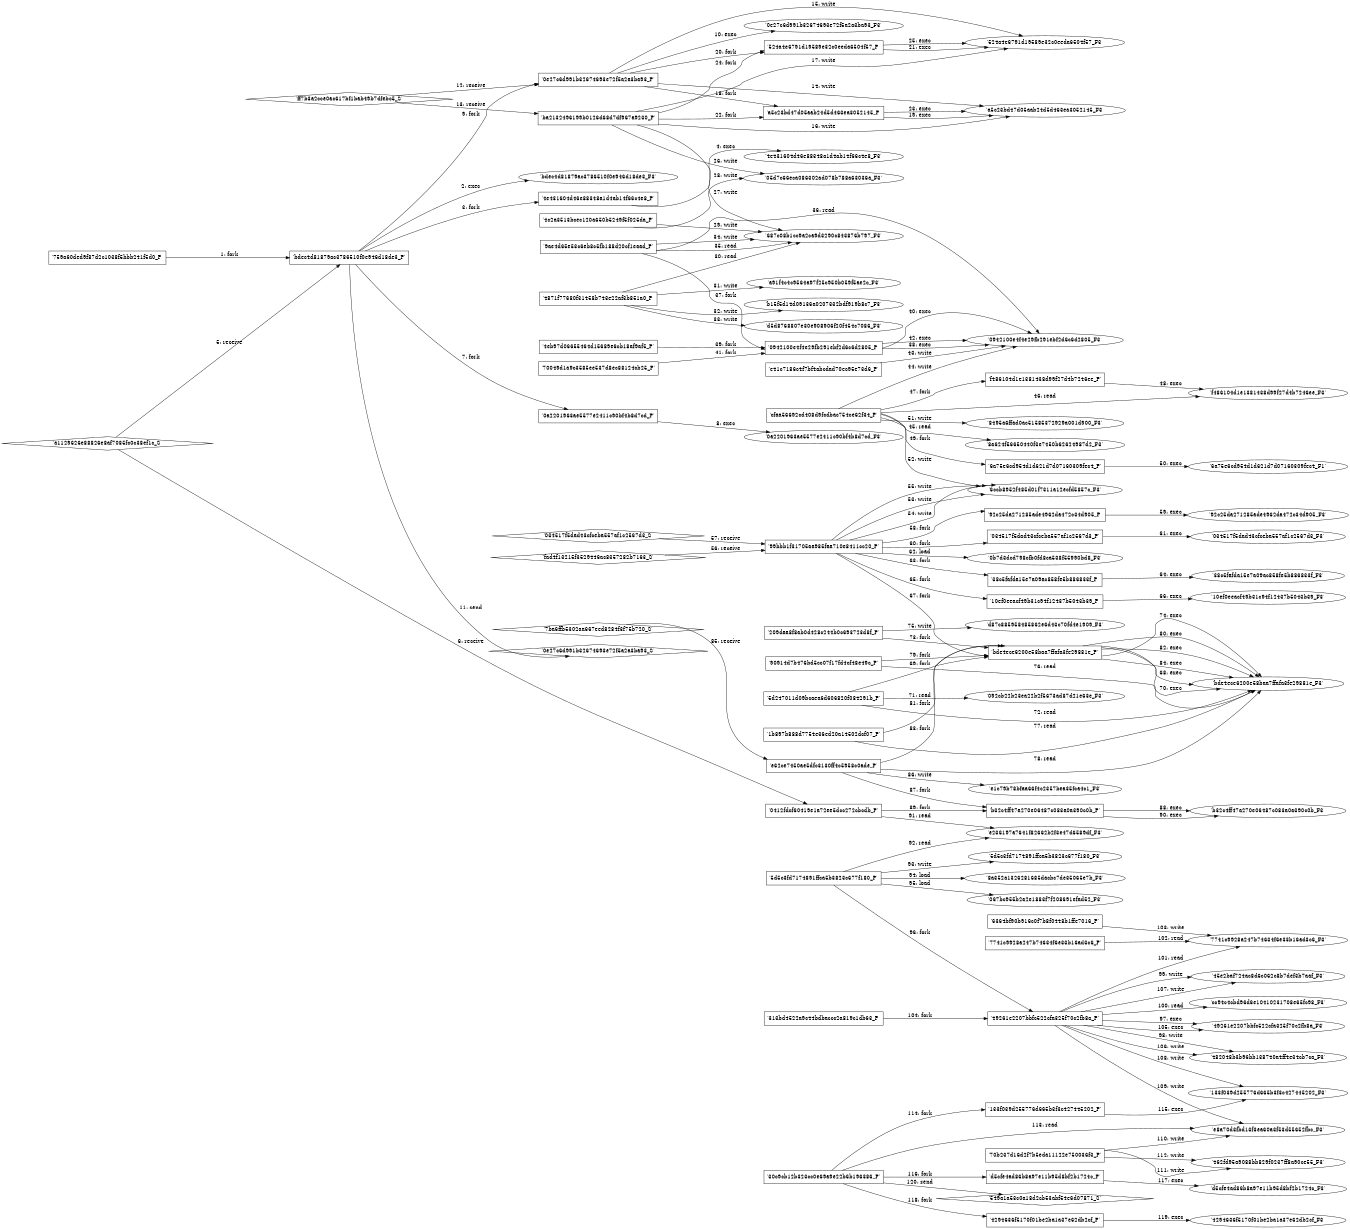digraph "D:\Learning\Paper\apt\基于CTI的攻击预警\Dataset\攻击图\ASGfromALLCTI\Take the RIG Pill Down the Rabbit Hole.dot" {
rankdir="LR"
size="9"
fixedsize="false"
splines="true"
nodesep=0.3
ranksep=0
fontsize=10
overlap="scalexy"
engine= "neato"
	"'759a60ded9f87d2c1038f5bbb241f5d0_P'" [node_type=Process shape=box]
	"'bdec4d81879ac3786510f0e946d18de3_P'" [node_type=Process shape=box]
	"'759a60ded9f87d2c1038f5bbb241f5d0_P'" -> "'bdec4d81879ac3786510f0e946d18de3_P'" [label="1: fork"]
	"'bdec4d81879ac3786510f0e946d18de3_P'" [node_type=Process shape=box]
	"'bdec4d81879ac3786510f0e946d18de3_F3'" [node_type=File shape=ellipse]
	"'bdec4d81879ac3786510f0e946d18de3_P'" -> "'bdec4d81879ac3786510f0e946d18de3_F3'" [label="2: exec"]
	"'bdec4d81879ac3786510f0e946d18de3_P'" [node_type=Process shape=box]
	"'4e431604d46e88348a1d4ab14f66c4e8_P'" [node_type=Process shape=box]
	"'bdec4d81879ac3786510f0e946d18de3_P'" -> "'4e431604d46e88348a1d4ab14f66c4e8_P'" [label="3: fork"]
	"'4e431604d46e88348a1d4ab14f66c4e8_P'" [node_type=Process shape=box]
	"'4e431604d46e88348a1d4ab14f66c4e8_F3'" [node_type=File shape=ellipse]
	"'4e431604d46e88348a1d4ab14f66c4e8_P'" -> "'4e431604d46e88348a1d4ab14f66c4e8_F3'" [label="4: exec"]
	"'bdec4d81879ac3786510f0e946d18de3_P'" [node_type=Process shape=box]
	"'a1129626e88826e8af7085fc0c38ef1c_S'" [node_type=Socket shape=diamond]
	"'a1129626e88826e8af7085fc0c38ef1c_S'" -> "'bdec4d81879ac3786510f0e946d18de3_P'" [label="5: receive"]
	"'0412fdcf60419e1a72ee5dcc272cbcdb_P'" [node_type=Process shape=box]
	"'a1129626e88826e8af7085fc0c38ef1c_S'" [node_type=Socket shape=diamond]
	"'a1129626e88826e8af7085fc0c38ef1c_S'" -> "'0412fdcf60419e1a72ee5dcc272cbcdb_P'" [label="6: receive"]
	"'bdec4d81879ac3786510f0e946d18de3_P'" [node_type=Process shape=box]
	"'0a2201963ae5577e2411c90bf4b8d7cd_P'" [node_type=Process shape=box]
	"'bdec4d81879ac3786510f0e946d18de3_P'" -> "'0a2201963ae5577e2411c90bf4b8d7cd_P'" [label="7: fork"]
	"'0a2201963ae5577e2411c90bf4b8d7cd_P'" [node_type=Process shape=box]
	"'0a2201963ae5577e2411c90bf4b8d7cd_F3'" [node_type=File shape=ellipse]
	"'0a2201963ae5577e2411c90bf4b8d7cd_P'" -> "'0a2201963ae5577e2411c90bf4b8d7cd_F3'" [label="8: exec"]
	"'bdec4d81879ac3786510f0e946d18de3_P'" [node_type=Process shape=box]
	"'0e27c6d991b32674693e72f5a2a3ba93_P'" [node_type=Process shape=box]
	"'bdec4d81879ac3786510f0e946d18de3_P'" -> "'0e27c6d991b32674693e72f5a2a3ba93_P'" [label="9: fork"]
	"'0e27c6d991b32674693e72f5a2a3ba93_P'" [node_type=Process shape=box]
	"'0e27c6d991b32674693e72f5a2a3ba93_F3'" [node_type=File shape=ellipse]
	"'0e27c6d991b32674693e72f5a2a3ba93_P'" -> "'0e27c6d991b32674693e72f5a2a3ba93_F3'" [label="10: exec"]
	"'0e27c6d991b32674693e72f5a2a3ba93_S'" [node_type=Socket shape=diamond]
	"'bdec4d81879ac3786510f0e946d18de3_P'" [node_type=Process shape=box]
	"'bdec4d81879ac3786510f0e946d18de3_P'" -> "'0e27c6d991b32674693e72f5a2a3ba93_S'" [label="11: send"]
	"'0e27c6d991b32674693e72f5a2a3ba93_P'" [node_type=Process shape=box]
	"'ff7b3a2cce0ac617bf1bab49b7dfebc5_S'" [node_type=Socket shape=diamond]
	"'ff7b3a2cce0ac617bf1bab49b7dfebc5_S'" -> "'0e27c6d991b32674693e72f5a2a3ba93_P'" [label="12: receive"]
	"'ba2132496199b0126d68d7df967a9230_P'" [node_type=Process shape=box]
	"'ff7b3a2cce0ac617bf1bab49b7dfebc5_S'" [node_type=Socket shape=diamond]
	"'ff7b3a2cce0ac617bf1bab49b7dfebc5_S'" -> "'ba2132496199b0126d68d7df967a9230_P'" [label="13: receive"]
	"'a5c23bd47d05aab24d5d463ea3052145_F3'" [node_type=file shape=ellipse]
	"'0e27c6d991b32674693e72f5a2a3ba93_P'" [node_type=Process shape=box]
	"'0e27c6d991b32674693e72f5a2a3ba93_P'" -> "'a5c23bd47d05aab24d5d463ea3052145_F3'" [label="14: write"]
	"'524a4e6791d19589e32c0eeda6504f57_F3'" [node_type=file shape=ellipse]
	"'0e27c6d991b32674693e72f5a2a3ba93_P'" [node_type=Process shape=box]
	"'0e27c6d991b32674693e72f5a2a3ba93_P'" -> "'524a4e6791d19589e32c0eeda6504f57_F3'" [label="15: write"]
	"'a5c23bd47d05aab24d5d463ea3052145_F3'" [node_type=file shape=ellipse]
	"'ba2132496199b0126d68d7df967a9230_P'" [node_type=Process shape=box]
	"'ba2132496199b0126d68d7df967a9230_P'" -> "'a5c23bd47d05aab24d5d463ea3052145_F3'" [label="16: write"]
	"'524a4e6791d19589e32c0eeda6504f57_F3'" [node_type=file shape=ellipse]
	"'ba2132496199b0126d68d7df967a9230_P'" [node_type=Process shape=box]
	"'ba2132496199b0126d68d7df967a9230_P'" -> "'524a4e6791d19589e32c0eeda6504f57_F3'" [label="17: write"]
	"'0e27c6d991b32674693e72f5a2a3ba93_P'" [node_type=Process shape=box]
	"'a5c23bd47d05aab24d5d463ea3052145_P'" [node_type=Process shape=box]
	"'0e27c6d991b32674693e72f5a2a3ba93_P'" -> "'a5c23bd47d05aab24d5d463ea3052145_P'" [label="18: fork"]
	"'a5c23bd47d05aab24d5d463ea3052145_P'" [node_type=Process shape=box]
	"'a5c23bd47d05aab24d5d463ea3052145_F3'" [node_type=File shape=ellipse]
	"'a5c23bd47d05aab24d5d463ea3052145_P'" -> "'a5c23bd47d05aab24d5d463ea3052145_F3'" [label="19: exec"]
	"'0e27c6d991b32674693e72f5a2a3ba93_P'" [node_type=Process shape=box]
	"'524a4e6791d19589e32c0eeda6504f57_P'" [node_type=Process shape=box]
	"'0e27c6d991b32674693e72f5a2a3ba93_P'" -> "'524a4e6791d19589e32c0eeda6504f57_P'" [label="20: fork"]
	"'524a4e6791d19589e32c0eeda6504f57_P'" [node_type=Process shape=box]
	"'524a4e6791d19589e32c0eeda6504f57_F3'" [node_type=File shape=ellipse]
	"'524a4e6791d19589e32c0eeda6504f57_P'" -> "'524a4e6791d19589e32c0eeda6504f57_F3'" [label="21: exec"]
	"'ba2132496199b0126d68d7df967a9230_P'" [node_type=Process shape=box]
	"'a5c23bd47d05aab24d5d463ea3052145_P'" [node_type=Process shape=box]
	"'ba2132496199b0126d68d7df967a9230_P'" -> "'a5c23bd47d05aab24d5d463ea3052145_P'" [label="22: fork"]
	"'a5c23bd47d05aab24d5d463ea3052145_P'" [node_type=Process shape=box]
	"'a5c23bd47d05aab24d5d463ea3052145_F3'" [node_type=File shape=ellipse]
	"'a5c23bd47d05aab24d5d463ea3052145_P'" -> "'a5c23bd47d05aab24d5d463ea3052145_F3'" [label="23: exec"]
	"'ba2132496199b0126d68d7df967a9230_P'" [node_type=Process shape=box]
	"'524a4e6791d19589e32c0eeda6504f57_P'" [node_type=Process shape=box]
	"'ba2132496199b0126d68d7df967a9230_P'" -> "'524a4e6791d19589e32c0eeda6504f57_P'" [label="24: fork"]
	"'524a4e6791d19589e32c0eeda6504f57_P'" [node_type=Process shape=box]
	"'524a4e6791d19589e32c0eeda6504f57_F3'" [node_type=File shape=ellipse]
	"'524a4e6791d19589e32c0eeda6504f57_P'" -> "'524a4e6791d19589e32c0eeda6504f57_F3'" [label="25: exec"]
	"'05d7c66eca086302ad078b788a63036a_F3'" [node_type=file shape=ellipse]
	"'ba2132496199b0126d68d7df967a9230_P'" [node_type=Process shape=box]
	"'ba2132496199b0126d68d7df967a9230_P'" -> "'05d7c66eca086302ad078b788a63036a_F3'" [label="26: write"]
	"'687c08b1cc9a2ca9d3290c843876b797_F3'" [node_type=file shape=ellipse]
	"'ba2132496199b0126d68d7df967a9230_P'" [node_type=Process shape=box]
	"'ba2132496199b0126d68d7df967a9230_P'" -> "'687c08b1cc9a2ca9d3290c843876b797_F3'" [label="27: write"]
	"'05d7c66eca086302ad078b788a63036a_F3'" [node_type=file shape=ellipse]
	"'4c2a3513bcec120a650b5249f5f025da_P'" [node_type=Process shape=box]
	"'4c2a3513bcec120a650b5249f5f025da_P'" -> "'05d7c66eca086302ad078b788a63036a_F3'" [label="28: write"]
	"'687c08b1cc9a2ca9d3290c843876b797_F3'" [node_type=file shape=ellipse]
	"'4c2a3513bcec120a650b5249f5f025da_P'" [node_type=Process shape=box]
	"'4c2a3513bcec120a650b5249f5f025da_P'" -> "'687c08b1cc9a2ca9d3290c843876b797_F3'" [label="29: write"]
	"'687c08b1cc9a2ca9d3290c843876b797_F3'" [node_type=file shape=ellipse]
	"'4871f77680f31458b743e22af3b851a0_P'" [node_type=Process shape=box]
	"'4871f77680f31458b743e22af3b851a0_P'" -> "'687c08b1cc9a2ca9d3290c843876b797_F3'" [label="30: read"]
	"'a91f4c4c9564a97f25c950b059f5ae2c_F3'" [node_type=file shape=ellipse]
	"'4871f77680f31458b743e22af3b851a0_P'" [node_type=Process shape=box]
	"'4871f77680f31458b743e22af3b851a0_P'" -> "'a91f4c4c9564a97f25c950b059f5ae2c_F3'" [label="31: write"]
	"'b15f5d14d09136a0207332bdf919b8c7_F3'" [node_type=file shape=ellipse]
	"'4871f77680f31458b743e22af3b851a0_P'" [node_type=Process shape=box]
	"'4871f77680f31458b743e22af3b851a0_P'" -> "'b15f5d14d09136a0207332bdf919b8c7_F3'" [label="32: write"]
	"'d5d8768807e30e908906f20f454c7086_F3'" [node_type=file shape=ellipse]
	"'4871f77680f31458b743e22af3b851a0_P'" [node_type=Process shape=box]
	"'4871f77680f31458b743e22af3b851a0_P'" -> "'d5d8768807e30e908906f20f454c7086_F3'" [label="33: write"]
	"'687c08b1cc9a2ca9d3290c843876b797_F3'" [node_type=file shape=ellipse]
	"'9ae4d65e53c6eb8c5fb188d20cf1eaad_P'" [node_type=Process shape=box]
	"'9ae4d65e53c6eb8c5fb188d20cf1eaad_P'" -> "'687c08b1cc9a2ca9d3290c843876b797_F3'" [label="34: write"]
	"'687c08b1cc9a2ca9d3290c843876b797_F3'" [node_type=file shape=ellipse]
	"'9ae4d65e53c6eb8c5fb188d20cf1eaad_P'" [node_type=Process shape=box]
	"'9ae4d65e53c6eb8c5fb188d20cf1eaad_P'" -> "'687c08b1cc9a2ca9d3290c843876b797_F3'" [label="35: read"]
	"'0942100e4f4e29fb291ebf2d6c6d2805_F3'" [node_type=file shape=ellipse]
	"'9ae4d65e53c6eb8c5fb188d20cf1eaad_P'" [node_type=Process shape=box]
	"'9ae4d65e53c6eb8c5fb188d20cf1eaad_P'" -> "'0942100e4f4e29fb291ebf2d6c6d2805_F3'" [label="36: read"]
	"'9ae4d65e53c6eb8c5fb188d20cf1eaad_P'" [node_type=Process shape=box]
	"'0942100e4f4e29fb291ebf2d6c6d2805_P'" [node_type=Process shape=box]
	"'9ae4d65e53c6eb8c5fb188d20cf1eaad_P'" -> "'0942100e4f4e29fb291ebf2d6c6d2805_P'" [label="37: fork"]
	"'0942100e4f4e29fb291ebf2d6c6d2805_P'" [node_type=Process shape=box]
	"'0942100e4f4e29fb291ebf2d6c6d2805_F3'" [node_type=File shape=ellipse]
	"'0942100e4f4e29fb291ebf2d6c6d2805_P'" -> "'0942100e4f4e29fb291ebf2d6c6d2805_F3'" [label="38: exec"]
	"'4eb97d06655464d15689e6cb18af9af5_P'" [node_type=Process shape=box]
	"'0942100e4f4e29fb291ebf2d6c6d2805_P'" [node_type=Process shape=box]
	"'4eb97d06655464d15689e6cb18af9af5_P'" -> "'0942100e4f4e29fb291ebf2d6c6d2805_P'" [label="39: fork"]
	"'0942100e4f4e29fb291ebf2d6c6d2805_P'" [node_type=Process shape=box]
	"'0942100e4f4e29fb291ebf2d6c6d2805_F3'" [node_type=File shape=ellipse]
	"'0942100e4f4e29fb291ebf2d6c6d2805_P'" -> "'0942100e4f4e29fb291ebf2d6c6d2805_F3'" [label="40: exec"]
	"'70049d1a9c3585ee537d8ec88124cb25_P'" [node_type=Process shape=box]
	"'0942100e4f4e29fb291ebf2d6c6d2805_P'" [node_type=Process shape=box]
	"'70049d1a9c3585ee537d8ec88124cb25_P'" -> "'0942100e4f4e29fb291ebf2d6c6d2805_P'" [label="41: fork"]
	"'0942100e4f4e29fb291ebf2d6c6d2805_P'" [node_type=Process shape=box]
	"'0942100e4f4e29fb291ebf2d6c6d2805_F3'" [node_type=File shape=ellipse]
	"'0942100e4f4e29fb291ebf2d6c6d2805_P'" -> "'0942100e4f4e29fb291ebf2d6c6d2805_F3'" [label="42: exec"]
	"'0942100e4f4e29fb291ebf2d6c6d2805_F3'" [node_type=file shape=ellipse]
	"'e41c7186c4f7bf4abcdad70ec95e73d6_P'" [node_type=Process shape=box]
	"'e41c7186c4f7bf4abcdad70ec95e73d6_P'" -> "'0942100e4f4e29fb291ebf2d6c6d2805_F3'" [label="43: write"]
	"'0942100e4f4e29fb291ebf2d6c6d2805_F3'" [node_type=file shape=ellipse]
	"'cfaa56692cd408d9fcdbac754ce62f34_P'" [node_type=Process shape=box]
	"'cfaa56692cd408d9fcdbac754ce62f34_P'" -> "'0942100e4f4e29fb291ebf2d6c6d2805_F3'" [label="44: write"]
	"'8a624f56650440f3e7450b62624987d2_F3'" [node_type=file shape=ellipse]
	"'cfaa56692cd408d9fcdbac754ce62f34_P'" [node_type=Process shape=box]
	"'cfaa56692cd408d9fcdbac754ce62f34_P'" -> "'8a624f56650440f3e7450b62624987d2_F3'" [label="45: read"]
	"'f486104d1e1381438d99f27d4b7246ee_F3'" [node_type=file shape=ellipse]
	"'cfaa56692cd408d9fcdbac754ce62f34_P'" [node_type=Process shape=box]
	"'cfaa56692cd408d9fcdbac754ce62f34_P'" -> "'f486104d1e1381438d99f27d4b7246ee_F3'" [label="46: read"]
	"'cfaa56692cd408d9fcdbac754ce62f34_P'" [node_type=Process shape=box]
	"'f486104d1e1381438d99f27d4b7246ee_P'" [node_type=Process shape=box]
	"'cfaa56692cd408d9fcdbac754ce62f34_P'" -> "'f486104d1e1381438d99f27d4b7246ee_P'" [label="47: fork"]
	"'f486104d1e1381438d99f27d4b7246ee_P'" [node_type=Process shape=box]
	"'f486104d1e1381438d99f27d4b7246ee_F3'" [node_type=File shape=ellipse]
	"'f486104d1e1381438d99f27d4b7246ee_P'" -> "'f486104d1e1381438d99f27d4b7246ee_F3'" [label="48: exec"]
	"'cfaa56692cd408d9fcdbac754ce62f34_P'" [node_type=Process shape=box]
	"'6a75e6cd954d1d621d7d07160309fec4_P'" [node_type=Process shape=box]
	"'cfaa56692cd408d9fcdbac754ce62f34_P'" -> "'6a75e6cd954d1d621d7d07160309fec4_P'" [label="49: fork"]
	"'6a75e6cd954d1d621d7d07160309fec4_P'" [node_type=Process shape=box]
	"'6a75e6cd954d1d621d7d07160309fec4_F1'" [node_type=File shape=ellipse]
	"'6a75e6cd954d1d621d7d07160309fec4_P'" -> "'6a75e6cd954d1d621d7d07160309fec4_F1'" [label="50: exec"]
	"'8495a6ffad0ac51585372929a001d900_F3'" [node_type=file shape=ellipse]
	"'cfaa56692cd408d9fcdbac754ce62f34_P'" [node_type=Process shape=box]
	"'cfaa56692cd408d9fcdbac754ce62f34_P'" -> "'8495a6ffad0ac51585372929a001d900_F3'" [label="51: write"]
	"'6ccb8952f485d01f7311a12ecfd5857c_F3'" [node_type=file shape=ellipse]
	"'cfaa56692cd408d9fcdbac754ce62f34_P'" [node_type=Process shape=box]
	"'cfaa56692cd408d9fcdbac754ce62f34_P'" -> "'6ccb8952f485d01f7311a12ecfd5857c_F3'" [label="52: write"]
	"'6ccb8952f485d01f7311a12ecfd5857c_F3'" [node_type=file shape=ellipse]
	"'99bbb1f31705aa985faa710e8411cc20_P'" [node_type=Process shape=box]
	"'99bbb1f31705aa985faa710e8411cc20_P'" -> "'6ccb8952f485d01f7311a12ecfd5857c_F3'" [label="53: write"]
	"'6ccb8952f485d01f7311a12ecfd5857c_F3'" [node_type=file shape=ellipse]
	"'99bbb1f31705aa985faa710e8411cc20_P'" [node_type=Process shape=box]
	"'99bbb1f31705aa985faa710e8411cc20_P'" -> "'6ccb8952f485d01f7311a12ecfd5857c_F3'" [label="54: write"]
	"'6ccb8952f485d01f7311a12ecfd5857c_F3'" [node_type=file shape=ellipse]
	"'99bbb1f31705aa985faa710e8411cc20_P'" [node_type=Process shape=box]
	"'99bbb1f31705aa985faa710e8411cc20_P'" -> "'6ccb8952f485d01f7311a12ecfd5857c_F3'" [label="55: write"]
	"'99bbb1f31705aa985faa710e8411cc20_P'" [node_type=Process shape=box]
	"'fad4f13215f3529446ac8357282b7163_S'" [node_type=Socket shape=diamond]
	"'fad4f13215f3529446ac8357282b7163_S'" -> "'99bbb1f31705aa985faa710e8411cc20_P'" [label="56: receive"]
	"'99bbb1f31705aa985faa710e8411cc20_P'" [node_type=Process shape=box]
	"'034517f5dad43cfceba557af1c2567d3_S'" [node_type=Socket shape=diamond]
	"'034517f5dad43cfceba557af1c2567d3_S'" -> "'99bbb1f31705aa985faa710e8411cc20_P'" [label="57: receive"]
	"'99bbb1f31705aa985faa710e8411cc20_P'" [node_type=Process shape=box]
	"'92c25da271285ade4962da472c34d905_P'" [node_type=Process shape=box]
	"'99bbb1f31705aa985faa710e8411cc20_P'" -> "'92c25da271285ade4962da472c34d905_P'" [label="58: fork"]
	"'92c25da271285ade4962da472c34d905_P'" [node_type=Process shape=box]
	"'92c25da271285ade4962da472c34d905_F3'" [node_type=File shape=ellipse]
	"'92c25da271285ade4962da472c34d905_P'" -> "'92c25da271285ade4962da472c34d905_F3'" [label="59: exec"]
	"'99bbb1f31705aa985faa710e8411cc20_P'" [node_type=Process shape=box]
	"'034517f5dad43cfceba557af1c2567d3_P'" [node_type=Process shape=box]
	"'99bbb1f31705aa985faa710e8411cc20_P'" -> "'034517f5dad43cfceba557af1c2567d3_P'" [label="60: fork"]
	"'034517f5dad43cfceba557af1c2567d3_P'" [node_type=Process shape=box]
	"'034517f5dad43cfceba557af1c2567d3_F3'" [node_type=File shape=ellipse]
	"'034517f5dad43cfceba557af1c2567d3_P'" -> "'034517f5dad43cfceba557af1c2567d3_F3'" [label="61: exec"]
	"'0b7d3dcd798cfb0fd8ca538f55990bd8_F3'" [node_type=file shape=ellipse]
	"'99bbb1f31705aa985faa710e8411cc20_P'" [node_type=Process shape=box]
	"'99bbb1f31705aa985faa710e8411cc20_P'" -> "'0b7d3dcd798cfb0fd8ca538f55990bd8_F3'" [label="62: load"]
	"'99bbb1f31705aa985faa710e8411cc20_P'" [node_type=Process shape=box]
	"'38c5fafda15e7a09ac858fe5b886833f_P'" [node_type=Process shape=box]
	"'99bbb1f31705aa985faa710e8411cc20_P'" -> "'38c5fafda15e7a09ac858fe5b886833f_P'" [label="63: fork"]
	"'38c5fafda15e7a09ac858fe5b886833f_P'" [node_type=Process shape=box]
	"'38c5fafda15e7a09ac858fe5b886833f_F3'" [node_type=File shape=ellipse]
	"'38c5fafda15e7a09ac858fe5b886833f_P'" -> "'38c5fafda15e7a09ac858fe5b886833f_F3'" [label="64: exec"]
	"'99bbb1f31705aa985faa710e8411cc20_P'" [node_type=Process shape=box]
	"'10ef0eeacf49b31c94f12437b5043b39_P'" [node_type=Process shape=box]
	"'99bbb1f31705aa985faa710e8411cc20_P'" -> "'10ef0eeacf49b31c94f12437b5043b39_P'" [label="65: fork"]
	"'10ef0eeacf49b31c94f12437b5043b39_P'" [node_type=Process shape=box]
	"'10ef0eeacf49b31c94f12437b5043b39_F3'" [node_type=File shape=ellipse]
	"'10ef0eeacf49b31c94f12437b5043b39_P'" -> "'10ef0eeacf49b31c94f12437b5043b39_F3'" [label="66: exec"]
	"'99bbb1f31705aa985faa710e8411cc20_P'" [node_type=Process shape=box]
	"'bde4ece6200e58baa7ffafa3fe29881e_P'" [node_type=Process shape=box]
	"'99bbb1f31705aa985faa710e8411cc20_P'" -> "'bde4ece6200e58baa7ffafa3fe29881e_P'" [label="67: fork"]
	"'bde4ece6200e58baa7ffafa3fe29881e_P'" [node_type=Process shape=box]
	"'bde4ece6200e58baa7ffafa3fe29881e_F3'" [node_type=File shape=ellipse]
	"'bde4ece6200e58baa7ffafa3fe29881e_P'" -> "'bde4ece6200e58baa7ffafa3fe29881e_F3'" [label="68: exec"]
	"'5d247011d09bcaea6d606820f084291b_P'" [node_type=Process shape=box]
	"'bde4ece6200e58baa7ffafa3fe29881e_P'" [node_type=Process shape=box]
	"'5d247011d09bcaea6d606820f084291b_P'" -> "'bde4ece6200e58baa7ffafa3fe29881e_P'" [label="69: fork"]
	"'bde4ece6200e58baa7ffafa3fe29881e_P'" [node_type=Process shape=box]
	"'bde4ece6200e58baa7ffafa3fe29881e_F3'" [node_type=File shape=ellipse]
	"'bde4ece6200e58baa7ffafa3fe29881e_P'" -> "'bde4ece6200e58baa7ffafa3fe29881e_F3'" [label="70: exec"]
	"'092cb22b23ea22b2f5673ad87d21e63e_F3'" [node_type=file shape=ellipse]
	"'5d247011d09bcaea6d606820f084291b_P'" [node_type=Process shape=box]
	"'5d247011d09bcaea6d606820f084291b_P'" -> "'092cb22b23ea22b2f5673ad87d21e63e_F3'" [label="71: read"]
	"'bde4ece6200e58baa7ffafa3fe29881e_F3'" [node_type=file shape=ellipse]
	"'5d247011d09bcaea6d606820f084291b_P'" [node_type=Process shape=box]
	"'5d247011d09bcaea6d606820f084291b_P'" -> "'bde4ece6200e58baa7ffafa3fe29881e_F3'" [label="72: read"]
	"'209daa8f8ab0d428c244b0c693723d8f_P'" [node_type=Process shape=box]
	"'bde4ece6200e58baa7ffafa3fe29881e_P'" [node_type=Process shape=box]
	"'209daa8f8ab0d428c244b0c693723d8f_P'" -> "'bde4ece6200e58baa7ffafa3fe29881e_P'" [label="73: fork"]
	"'bde4ece6200e58baa7ffafa3fe29881e_P'" [node_type=Process shape=box]
	"'bde4ece6200e58baa7ffafa3fe29881e_F3'" [node_type=File shape=ellipse]
	"'bde4ece6200e58baa7ffafa3fe29881e_P'" -> "'bde4ece6200e58baa7ffafa3fe29881e_F3'" [label="74: exec"]
	"'d87c885958485862e6d43c70fd4e1909_F3'" [node_type=file shape=ellipse]
	"'209daa8f8ab0d428c244b0c693723d8f_P'" [node_type=Process shape=box]
	"'209daa8f8ab0d428c244b0c693723d8f_P'" -> "'d87c885958485862e6d43c70fd4e1909_F3'" [label="75: write"]
	"'bde4ece6200e58baa7ffafa3fe29881e_F3'" [node_type=file shape=ellipse]
	"'90914d7b476bd5cc07f17fd4cf48e49c_P'" [node_type=Process shape=box]
	"'90914d7b476bd5cc07f17fd4cf48e49c_P'" -> "'bde4ece6200e58baa7ffafa3fe29881e_F3'" [label="76: read"]
	"'bde4ece6200e58baa7ffafa3fe29881e_F3'" [node_type=file shape=ellipse]
	"'1b897b888d7754e36ed20a14502dcf07_P'" [node_type=Process shape=box]
	"'1b897b888d7754e36ed20a14502dcf07_P'" -> "'bde4ece6200e58baa7ffafa3fe29881e_F3'" [label="77: read"]
	"'bde4ece6200e58baa7ffafa3fe29881e_F3'" [node_type=file shape=ellipse]
	"'e62ce7450ae5dfc3130ff4c5958c0ade_P'" [node_type=Process shape=box]
	"'e62ce7450ae5dfc3130ff4c5958c0ade_P'" -> "'bde4ece6200e58baa7ffafa3fe29881e_F3'" [label="78: read"]
	"'90914d7b476bd5cc07f17fd4cf48e49c_P'" [node_type=Process shape=box]
	"'bde4ece6200e58baa7ffafa3fe29881e_P'" [node_type=Process shape=box]
	"'90914d7b476bd5cc07f17fd4cf48e49c_P'" -> "'bde4ece6200e58baa7ffafa3fe29881e_P'" [label="79: fork"]
	"'bde4ece6200e58baa7ffafa3fe29881e_P'" [node_type=Process shape=box]
	"'bde4ece6200e58baa7ffafa3fe29881e_F3'" [node_type=File shape=ellipse]
	"'bde4ece6200e58baa7ffafa3fe29881e_P'" -> "'bde4ece6200e58baa7ffafa3fe29881e_F3'" [label="80: exec"]
	"'1b897b888d7754e36ed20a14502dcf07_P'" [node_type=Process shape=box]
	"'bde4ece6200e58baa7ffafa3fe29881e_P'" [node_type=Process shape=box]
	"'1b897b888d7754e36ed20a14502dcf07_P'" -> "'bde4ece6200e58baa7ffafa3fe29881e_P'" [label="81: fork"]
	"'bde4ece6200e58baa7ffafa3fe29881e_P'" [node_type=Process shape=box]
	"'bde4ece6200e58baa7ffafa3fe29881e_F3'" [node_type=File shape=ellipse]
	"'bde4ece6200e58baa7ffafa3fe29881e_P'" -> "'bde4ece6200e58baa7ffafa3fe29881e_F3'" [label="82: exec"]
	"'e62ce7450ae5dfc3130ff4c5958c0ade_P'" [node_type=Process shape=box]
	"'bde4ece6200e58baa7ffafa3fe29881e_P'" [node_type=Process shape=box]
	"'e62ce7450ae5dfc3130ff4c5958c0ade_P'" -> "'bde4ece6200e58baa7ffafa3fe29881e_P'" [label="83: fork"]
	"'bde4ece6200e58baa7ffafa3fe29881e_P'" [node_type=Process shape=box]
	"'bde4ece6200e58baa7ffafa3fe29881e_F3'" [node_type=File shape=ellipse]
	"'bde4ece6200e58baa7ffafa3fe29881e_P'" -> "'bde4ece6200e58baa7ffafa3fe29881e_F3'" [label="84: exec"]
	"'e62ce7450ae5dfc3130ff4c5958c0ade_P'" [node_type=Process shape=box]
	"'7ba6ffb5302aa667eed8284f3f75b720_S'" [node_type=Socket shape=diamond]
	"'7ba6ffb5302aa667eed8284f3f75b720_S'" -> "'e62ce7450ae5dfc3130ff4c5958c0ade_P'" [label="85: receive"]
	"'e1c79b78bfaa66f4c2357bea35fca4c1_F3'" [node_type=file shape=ellipse]
	"'e62ce7450ae5dfc3130ff4c5958c0ade_P'" [node_type=Process shape=box]
	"'e62ce7450ae5dfc3130ff4c5958c0ade_P'" -> "'e1c79b78bfaa66f4c2357bea35fca4c1_F3'" [label="86: write"]
	"'e62ce7450ae5dfc3130ff4c5958c0ade_P'" [node_type=Process shape=box]
	"'b32c4ff47a270e06487c083a0a390c0b_P'" [node_type=Process shape=box]
	"'e62ce7450ae5dfc3130ff4c5958c0ade_P'" -> "'b32c4ff47a270e06487c083a0a390c0b_P'" [label="87: fork"]
	"'b32c4ff47a270e06487c083a0a390c0b_P'" [node_type=Process shape=box]
	"'b32c4ff47a270e06487c083a0a390c0b_F3'" [node_type=File shape=ellipse]
	"'b32c4ff47a270e06487c083a0a390c0b_P'" -> "'b32c4ff47a270e06487c083a0a390c0b_F3'" [label="88: exec"]
	"'0412fdcf60419e1a72ee5dcc272cbcdb_P'" [node_type=Process shape=box]
	"'b32c4ff47a270e06487c083a0a390c0b_P'" [node_type=Process shape=box]
	"'0412fdcf60419e1a72ee5dcc272cbcdb_P'" -> "'b32c4ff47a270e06487c083a0a390c0b_P'" [label="89: fork"]
	"'b32c4ff47a270e06487c083a0a390c0b_P'" [node_type=Process shape=box]
	"'b32c4ff47a270e06487c083a0a390c0b_F3'" [node_type=File shape=ellipse]
	"'b32c4ff47a270e06487c083a0a390c0b_P'" -> "'b32c4ff47a270e06487c083a0a390c0b_F3'" [label="90: exec"]
	"'e236197a7641f82662b2f3e47d6589df_F3'" [node_type=file shape=ellipse]
	"'0412fdcf60419e1a72ee5dcc272cbcdb_P'" [node_type=Process shape=box]
	"'0412fdcf60419e1a72ee5dcc272cbcdb_P'" -> "'e236197a7641f82662b2f3e47d6589df_F3'" [label="91: read"]
	"'e236197a7641f82662b2f3e47d6589df_F3'" [node_type=file shape=ellipse]
	"'5d5c3fd7174891ffca5b3823c677f180_P'" [node_type=Process shape=box]
	"'5d5c3fd7174891ffca5b3823c677f180_P'" -> "'e236197a7641f82662b2f3e47d6589df_F3'" [label="92: read"]
	"'5d5c3fd7174891ffca5b3823c677f180_F3'" [node_type=file shape=ellipse]
	"'5d5c3fd7174891ffca5b3823c677f180_P'" [node_type=Process shape=box]
	"'5d5c3fd7174891ffca5b3823c677f180_P'" -> "'5d5c3fd7174891ffca5b3823c677f180_F3'" [label="93: write"]
	"'8a352a1326281685dacbc7de35065e7b_F3'" [node_type=file shape=ellipse]
	"'5d5c3fd7174891ffca5b3823c677f180_P'" [node_type=Process shape=box]
	"'5d5c3fd7174891ffca5b3823c677f180_P'" -> "'8a352a1326281685dacbc7de35065e7b_F3'" [label="94: load"]
	"'067bc955b2a2e1883f7f208691efad52_F3'" [node_type=file shape=ellipse]
	"'5d5c3fd7174891ffca5b3823c677f180_P'" [node_type=Process shape=box]
	"'5d5c3fd7174891ffca5b3823c677f180_P'" -> "'067bc955b2a2e1883f7f208691efad52_F3'" [label="95: load"]
	"'5d5c3fd7174891ffca5b3823c677f180_P'" [node_type=Process shape=box]
	"'49261e2207bbfc522cfa325f70c2fb8a_P'" [node_type=Process shape=box]
	"'5d5c3fd7174891ffca5b3823c677f180_P'" -> "'49261e2207bbfc522cfa325f70c2fb8a_P'" [label="96: fork"]
	"'49261e2207bbfc522cfa325f70c2fb8a_P'" [node_type=Process shape=box]
	"'49261e2207bbfc522cfa325f70c2fb8a_F3'" [node_type=File shape=ellipse]
	"'49261e2207bbfc522cfa325f70c2fb8a_P'" -> "'49261e2207bbfc522cfa325f70c2fb8a_F3'" [label="97: exec"]
	"'482048b3b96bb138740a4ff4e34cb7ca_F3'" [node_type=file shape=ellipse]
	"'49261e2207bbfc522cfa325f70c2fb8a_P'" [node_type=Process shape=box]
	"'49261e2207bbfc522cfa325f70c2fb8a_P'" -> "'482048b3b96bb138740a4ff4e34cb7ca_F3'" [label="98: write"]
	"'45e2baf724ac8d6c062c8b7def3b7aaf_F3'" [node_type=file shape=ellipse]
	"'49261e2207bbfc522cfa325f70c2fb8a_P'" [node_type=Process shape=box]
	"'49261e2207bbfc522cfa325f70c2fb8a_P'" -> "'45e2baf724ac8d6c062c8b7def3b7aaf_F3'" [label="99: write"]
	"'cc94c4cbd96d6e10410231708e65fc98_F3'" [node_type=file shape=ellipse]
	"'49261e2207bbfc522cfa325f70c2fb8a_P'" [node_type=Process shape=box]
	"'49261e2207bbfc522cfa325f70c2fb8a_P'" -> "'cc94c4cbd96d6e10410231708e65fc98_F3'" [label="100: read"]
	"'7741c9928a247b74634f6e33b16ad3c6_F3'" [node_type=file shape=ellipse]
	"'49261e2207bbfc522cfa325f70c2fb8a_P'" [node_type=Process shape=box]
	"'49261e2207bbfc522cfa325f70c2fb8a_P'" -> "'7741c9928a247b74634f6e33b16ad3c6_F3'" [label="101: read"]
	"'7741c9928a247b74634f6e33b16ad3c6_F3'" [node_type=file shape=ellipse]
	"'7741c9928a247b74634f6e33b16ad3c6_P'" [node_type=Process shape=box]
	"'7741c9928a247b74634f6e33b16ad3c6_P'" -> "'7741c9928a247b74634f6e33b16ad3c6_F3'" [label="102: read"]
	"'7741c9928a247b74634f6e33b16ad3c6_F3'" [node_type=file shape=ellipse]
	"'6364bf90b916c0f7b8f0448b1ffe7016_P'" [node_type=Process shape=box]
	"'6364bf90b916c0f7b8f0448b1ffe7016_P'" -> "'7741c9928a247b74634f6e33b16ad3c6_F3'" [label="103: write"]
	"'313bd4522a9c44bdbaccc2a819c1db63_P'" [node_type=Process shape=box]
	"'49261e2207bbfc522cfa325f70c2fb8a_P'" [node_type=Process shape=box]
	"'313bd4522a9c44bdbaccc2a819c1db63_P'" -> "'49261e2207bbfc522cfa325f70c2fb8a_P'" [label="104: fork"]
	"'49261e2207bbfc522cfa325f70c2fb8a_P'" [node_type=Process shape=box]
	"'49261e2207bbfc522cfa325f70c2fb8a_F3'" [node_type=File shape=ellipse]
	"'49261e2207bbfc522cfa325f70c2fb8a_P'" -> "'49261e2207bbfc522cfa325f70c2fb8a_F3'" [label="105: exec"]
	"'482048b3b96bb138740a4ff4e34cb7ca_F3'" [node_type=file shape=ellipse]
	"'49261e2207bbfc522cfa325f70c2fb8a_P'" [node_type=Process shape=box]
	"'49261e2207bbfc522cfa325f70c2fb8a_P'" -> "'482048b3b96bb138740a4ff4e34cb7ca_F3'" [label="106: write"]
	"'45e2baf724ac8d6c062c8b7def3b7aaf_F3'" [node_type=file shape=ellipse]
	"'49261e2207bbfc522cfa325f70c2fb8a_P'" [node_type=Process shape=box]
	"'49261e2207bbfc522cfa325f70c2fb8a_P'" -> "'45e2baf724ac8d6c062c8b7def3b7aaf_F3'" [label="107: write"]
	"'133f039d255776d665b3f3c427445202_F3'" [node_type=file shape=ellipse]
	"'49261e2207bbfc522cfa325f70c2fb8a_P'" [node_type=Process shape=box]
	"'49261e2207bbfc522cfa325f70c2fb8a_P'" -> "'133f039d255776d665b3f3c427445202_F3'" [label="108: write"]
	"'e8a70d3fbd13f3ea60a3f53d55652fbc_F3'" [node_type=file shape=ellipse]
	"'49261e2207bbfc522cfa325f70c2fb8a_P'" [node_type=Process shape=box]
	"'49261e2207bbfc522cfa325f70c2fb8a_P'" -> "'e8a70d3fbd13f3ea60a3f53d55652fbc_F3'" [label="109: write"]
	"'e8a70d3fbd13f3ea60a3f53d55652fbc_F3'" [node_type=file shape=ellipse]
	"'70b237d16d2f7b5eda11122e750036f3_P'" [node_type=Process shape=box]
	"'70b237d16d2f7b5eda11122e750036f3_P'" -> "'e8a70d3fbd13f3ea60a3f53d55652fbc_F3'" [label="110: write"]
	"'462fd95a9088bb829f0237ff8a90ce55_F3'" [node_type=file shape=ellipse]
	"'70b237d16d2f7b5eda11122e750036f3_P'" [node_type=Process shape=box]
	"'70b237d16d2f7b5eda11122e750036f3_P'" -> "'462fd95a9088bb829f0237ff8a90ce55_F3'" [label="111: write"]
	"'462fd95a9088bb829f0237ff8a90ce55_F3'" [node_type=file shape=ellipse]
	"'70b237d16d2f7b5eda11122e750036f3_P'" [node_type=Process shape=box]
	"'70b237d16d2f7b5eda11122e750036f3_P'" -> "'462fd95a9088bb829f0237ff8a90ce55_F3'" [label="112: write"]
	"'e8a70d3fbd13f3ea60a3f53d55652fbc_F3'" [node_type=file shape=ellipse]
	"'30c9cb12b323cc0e69a9e22b6b196386_P'" [node_type=Process shape=box]
	"'30c9cb12b323cc0e69a9e22b6b196386_P'" -> "'e8a70d3fbd13f3ea60a3f53d55652fbc_F3'" [label="113: read"]
	"'30c9cb12b323cc0e69a9e22b6b196386_P'" [node_type=Process shape=box]
	"'133f039d255776d665b3f3c427445202_P'" [node_type=Process shape=box]
	"'30c9cb12b323cc0e69a9e22b6b196386_P'" -> "'133f039d255776d665b3f3c427445202_P'" [label="114: fork"]
	"'133f039d255776d665b3f3c427445202_P'" [node_type=Process shape=box]
	"'133f039d255776d665b3f3c427445202_F3'" [node_type=File shape=ellipse]
	"'133f039d255776d665b3f3c427445202_P'" -> "'133f039d255776d665b3f3c427445202_F3'" [label="115: exec"]
	"'30c9cb12b323cc0e69a9e22b6b196386_P'" [node_type=Process shape=box]
	"'d5cfe4ad86b8a97e11b95d8bf2b1724c_P'" [node_type=Process shape=box]
	"'30c9cb12b323cc0e69a9e22b6b196386_P'" -> "'d5cfe4ad86b8a97e11b95d8bf2b1724c_P'" [label="116: fork"]
	"'d5cfe4ad86b8a97e11b95d8bf2b1724c_P'" [node_type=Process shape=box]
	"'d5cfe4ad86b8a97e11b95d8bf2b1724c_F3'" [node_type=File shape=ellipse]
	"'d5cfe4ad86b8a97e11b95d8bf2b1724c_P'" -> "'d5cfe4ad86b8a97e11b95d8bf2b1724c_F3'" [label="117: exec"]
	"'30c9cb12b323cc0e69a9e22b6b196386_P'" [node_type=Process shape=box]
	"'4294636f5170f01be2ba1a37e62db2cf_P'" [node_type=Process shape=box]
	"'30c9cb12b323cc0e69a9e22b6b196386_P'" -> "'4294636f5170f01be2ba1a37e62db2cf_P'" [label="118: fork"]
	"'4294636f5170f01be2ba1a37e62db2cf_P'" [node_type=Process shape=box]
	"'4294636f5170f01be2ba1a37e62db2cf_F3'" [node_type=File shape=ellipse]
	"'4294636f5170f01be2ba1a37e62db2cf_P'" -> "'4294636f5170f01be2ba1a37e62db2cf_F3'" [label="119: exec"]
	"'549a1a53c0a18d2cb53abf54e6d07871_S'" [node_type=Socket shape=diamond]
	"'30c9cb12b323cc0e69a9e22b6b196386_P'" [node_type=Process shape=box]
	"'30c9cb12b323cc0e69a9e22b6b196386_P'" -> "'549a1a53c0a18d2cb53abf54e6d07871_S'" [label="120: send"]
}
